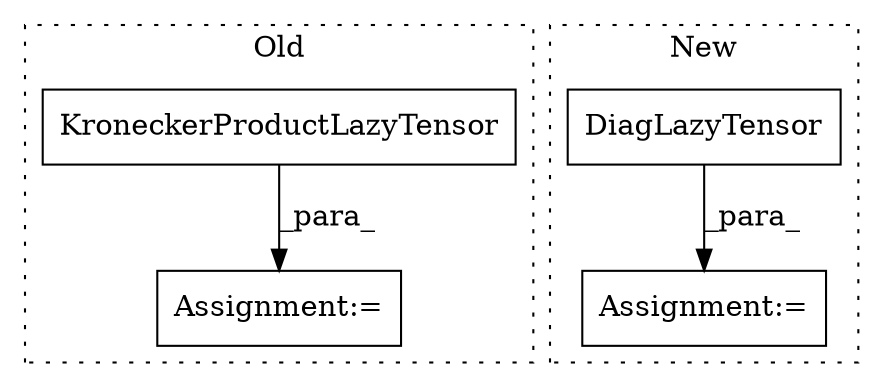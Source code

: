 digraph G {
subgraph cluster0 {
1 [label="KroneckerProductLazyTensor" a="32" s="6167,6237" l="27,1" shape="box"];
3 [label="Assignment:=" a="7" s="6440" l="1" shape="box"];
label = "Old";
style="dotted";
}
subgraph cluster1 {
2 [label="DiagLazyTensor" a="32" s="2407,2434" l="15,1" shape="box"];
4 [label="Assignment:=" a="7" s="2368" l="1" shape="box"];
label = "New";
style="dotted";
}
1 -> 3 [label="_para_"];
2 -> 4 [label="_para_"];
}